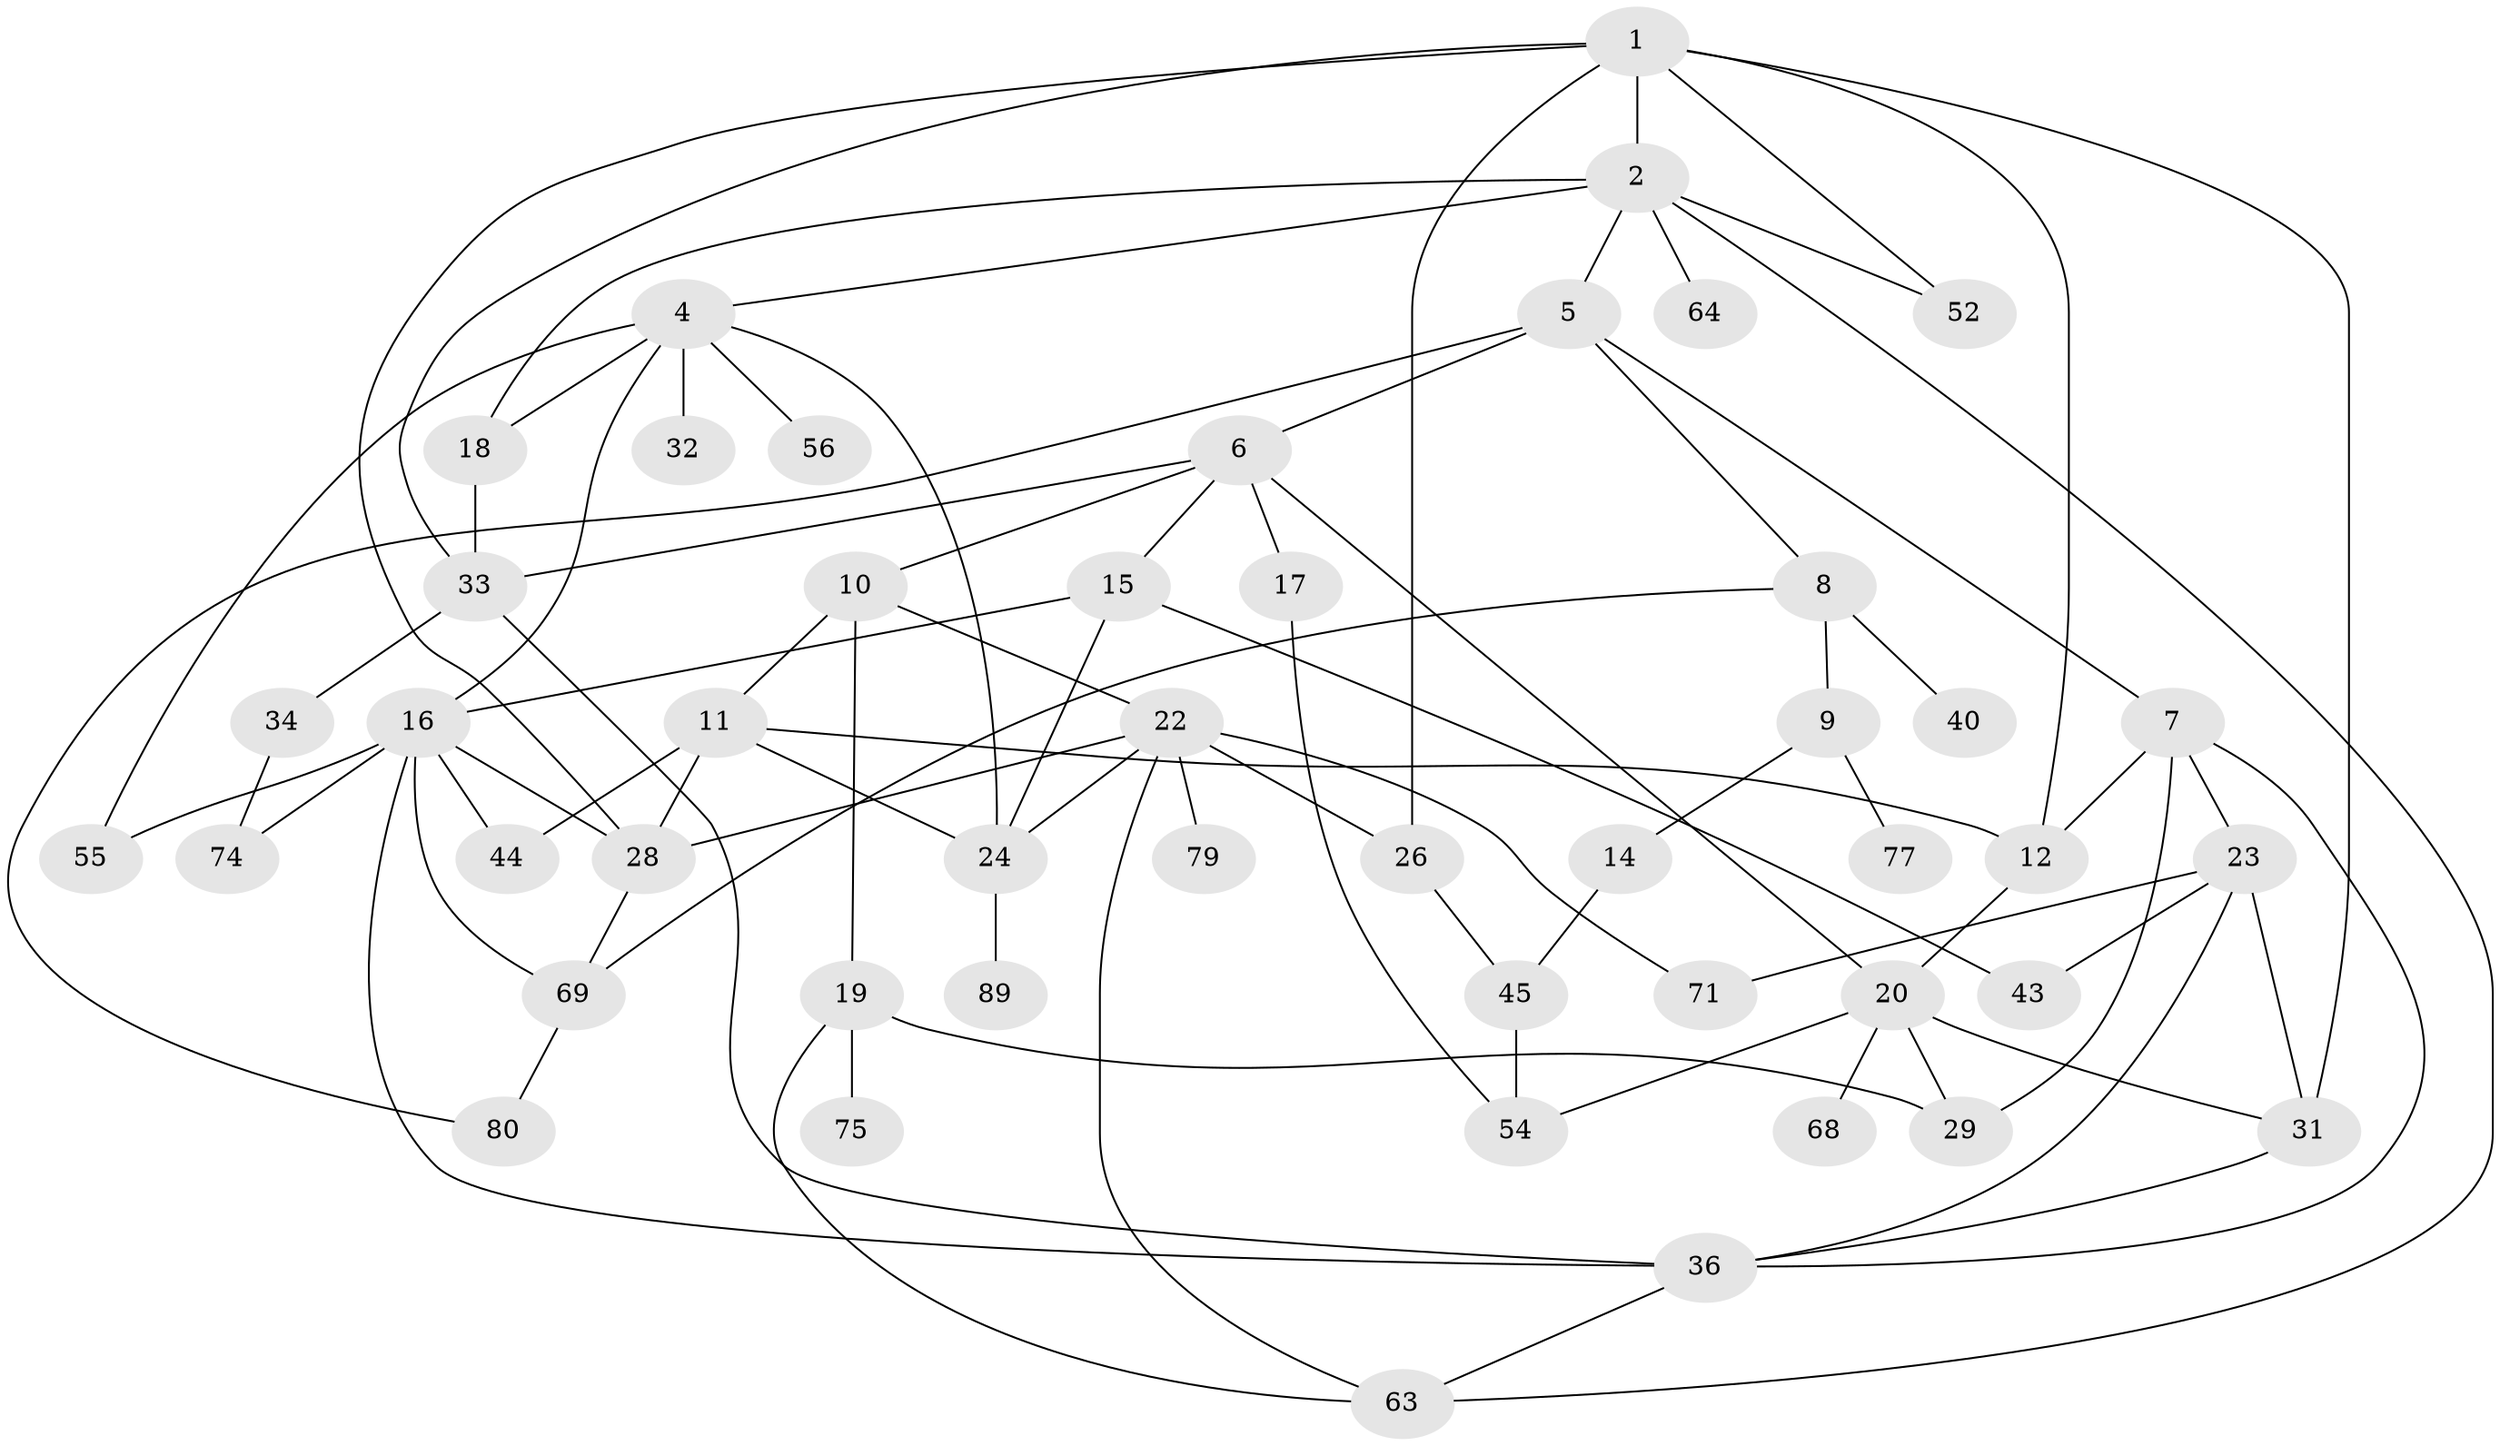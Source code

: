 // original degree distribution, {7: 0.010416666666666666, 4: 0.15625, 6: 0.0625, 5: 0.041666666666666664, 3: 0.21875, 8: 0.010416666666666666, 2: 0.2916666666666667, 1: 0.20833333333333334}
// Generated by graph-tools (version 1.1) at 2025/13/03/09/25 04:13:16]
// undirected, 48 vertices, 84 edges
graph export_dot {
graph [start="1"]
  node [color=gray90,style=filled];
  1 [super="+41"];
  2 [super="+3"];
  4 [super="+13"];
  5;
  6;
  7 [super="+58"];
  8;
  9 [super="+37+46"];
  10;
  11;
  12 [super="+39+21"];
  14 [super="+42+27"];
  15 [super="+85+30"];
  16;
  17;
  18;
  19;
  20 [super="+25+53"];
  22 [super="+65+35"];
  23 [super="+48"];
  24 [super="+86+57"];
  26;
  28 [super="+47"];
  29 [super="+38+90"];
  31 [super="+76+66+81"];
  32;
  33 [super="+84"];
  34;
  36 [super="+62"];
  40;
  43 [super="+82"];
  44;
  45 [super="+51"];
  52;
  54 [super="+72"];
  55;
  56;
  63 [super="+67"];
  64;
  68;
  69 [super="+88+87"];
  71;
  74 [super="+78"];
  75;
  77;
  79;
  80 [super="+92"];
  89;
  1 -- 2;
  1 -- 26;
  1 -- 52;
  1 -- 33;
  1 -- 28;
  1 -- 12;
  1 -- 31;
  2 -- 52;
  2 -- 64;
  2 -- 18;
  2 -- 4;
  2 -- 5;
  2 -- 63;
  4 -- 16;
  4 -- 24;
  4 -- 56;
  4 -- 55;
  4 -- 32;
  4 -- 18;
  5 -- 6;
  5 -- 7;
  5 -- 8;
  5 -- 80;
  6 -- 10;
  6 -- 15;
  6 -- 17;
  6 -- 33;
  6 -- 20;
  7 -- 23;
  7 -- 36;
  7 -- 29 [weight=2];
  7 -- 12;
  8 -- 9;
  8 -- 40;
  8 -- 69;
  9 -- 14;
  9 -- 77;
  10 -- 11;
  10 -- 19;
  10 -- 22;
  11 -- 12;
  11 -- 28;
  11 -- 44;
  11 -- 24;
  12 -- 20;
  14 -- 45;
  15 -- 16;
  15 -- 24;
  15 -- 43;
  16 -- 44;
  16 -- 55;
  16 -- 74;
  16 -- 36;
  16 -- 28;
  16 -- 69;
  17 -- 54;
  18 -- 33;
  19 -- 29;
  19 -- 75;
  19 -- 63;
  20 -- 68;
  20 -- 29 [weight=2];
  20 -- 31;
  20 -- 54;
  22 -- 79;
  22 -- 28;
  22 -- 71;
  22 -- 24;
  22 -- 26;
  22 -- 63;
  23 -- 71;
  23 -- 43;
  23 -- 36;
  23 -- 31;
  24 -- 89;
  26 -- 45;
  28 -- 69;
  31 -- 36;
  33 -- 34;
  33 -- 36;
  34 -- 74;
  36 -- 63;
  45 -- 54;
  69 -- 80;
}
